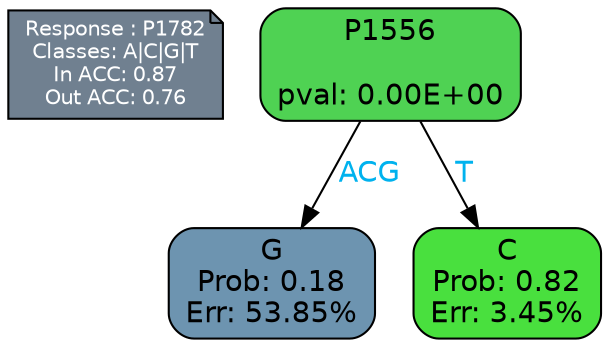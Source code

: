 digraph Tree {
node [shape=box, style="filled, rounded", color="black", fontname=helvetica] ;
graph [ranksep=equally, splines=polylines, bgcolor=transparent, dpi=600] ;
edge [fontname=helvetica] ;
LEGEND [label="Response : P1782
Classes: A|C|G|T
In ACC: 0.87
Out ACC: 0.76
",shape=note,align=left,style=filled,fillcolor="slategray",fontcolor="white",fontsize=10];1 [label="P1556

pval: 0.00E+00", fillcolor="#4fd253"] ;
2 [label="G
Prob: 0.18
Err: 53.85%", fillcolor="#6d94b0"] ;
3 [label="C
Prob: 0.82
Err: 3.45%", fillcolor="#49e03e"] ;
1 -> 2 [label="ACG",fontcolor=deepskyblue2] ;
1 -> 3 [label="T",fontcolor=deepskyblue2] ;
{rank = same; 2;3;}{rank = same; LEGEND;1;}}